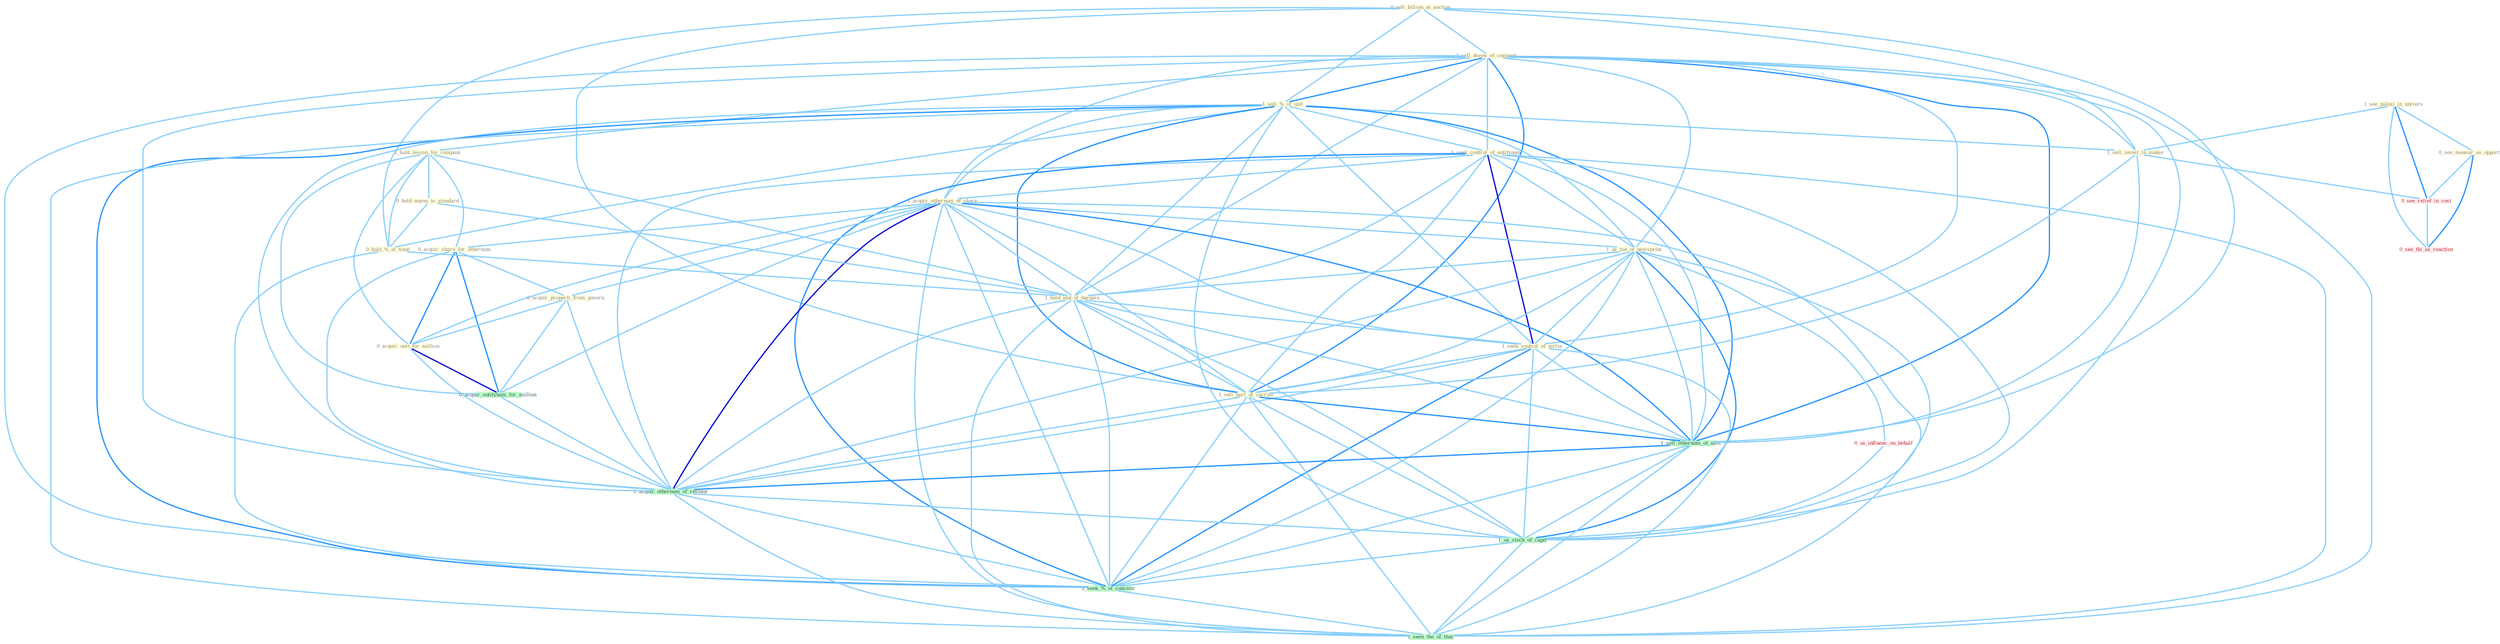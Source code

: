 Graph G{ 
    node
    [shape=polygon,style=filled,width=.5,height=.06,color="#BDFCC9",fixedsize=true,fontsize=4,
    fontcolor="#2f4f4f"];
    {node
    [color="#ffffe0", fontcolor="#8b7d6b"] "0_sell_billion_at_auction " "1_see_galaxi_in_univers " "1_sell_dozen_of_compani " "1_sell_%_of_unit " "1_hold_lesson_for_compani " "1_seek_control_of_entitynam " "1_acquir_othernum_of_share " "0_acquir_share_for_othernum " "1_us_ton_of_newsprint " "0_acquir_properti_from_govern " "0_hold_anyon_to_standard " "0_hold_%_at_time " "1_hold_end_of_bargain " "0_acquir_unit_for_million " "1_seek_control_of_airlin " "0_see_measur_as_opportun " "1_sell_invest_in_maker " "1_sell_part_of_carrier "}
{node [color="#fff0f5", fontcolor="#b22222"] "0_us_influenc_on_behalf " "0_see_relief_in_cost " "0_see_thi_as_reaction "}
edge [color="#B0E2FF"];

	"0_sell_billion_at_auction " -- "1_sell_dozen_of_compani " [w="1", color="#87cefa" ];
	"0_sell_billion_at_auction " -- "1_sell_%_of_unit " [w="1", color="#87cefa" ];
	"0_sell_billion_at_auction " -- "0_hold_%_at_time " [w="1", color="#87cefa" ];
	"0_sell_billion_at_auction " -- "1_sell_invest_in_maker " [w="1", color="#87cefa" ];
	"0_sell_billion_at_auction " -- "1_sell_part_of_carrier " [w="1", color="#87cefa" ];
	"0_sell_billion_at_auction " -- "1_sell_othernum_of_offic " [w="1", color="#87cefa" ];
	"1_see_galaxi_in_univers " -- "0_see_measur_as_opportun " [w="1", color="#87cefa" ];
	"1_see_galaxi_in_univers " -- "1_sell_invest_in_maker " [w="1", color="#87cefa" ];
	"1_see_galaxi_in_univers " -- "0_see_relief_in_cost " [w="2", color="#1e90ff" , len=0.8];
	"1_see_galaxi_in_univers " -- "0_see_thi_as_reaction " [w="1", color="#87cefa" ];
	"1_sell_dozen_of_compani " -- "1_sell_%_of_unit " [w="2", color="#1e90ff" , len=0.8];
	"1_sell_dozen_of_compani " -- "1_hold_lesson_for_compani " [w="1", color="#87cefa" ];
	"1_sell_dozen_of_compani " -- "1_seek_control_of_entitynam " [w="1", color="#87cefa" ];
	"1_sell_dozen_of_compani " -- "1_acquir_othernum_of_share " [w="1", color="#87cefa" ];
	"1_sell_dozen_of_compani " -- "1_us_ton_of_newsprint " [w="1", color="#87cefa" ];
	"1_sell_dozen_of_compani " -- "1_hold_end_of_bargain " [w="1", color="#87cefa" ];
	"1_sell_dozen_of_compani " -- "1_seek_control_of_airlin " [w="1", color="#87cefa" ];
	"1_sell_dozen_of_compani " -- "1_sell_invest_in_maker " [w="1", color="#87cefa" ];
	"1_sell_dozen_of_compani " -- "1_sell_part_of_carrier " [w="2", color="#1e90ff" , len=0.8];
	"1_sell_dozen_of_compani " -- "1_sell_othernum_of_offic " [w="2", color="#1e90ff" , len=0.8];
	"1_sell_dozen_of_compani " -- "1_acquir_othernum_of_restaur " [w="1", color="#87cefa" ];
	"1_sell_dozen_of_compani " -- "1_us_stock_of_capit " [w="1", color="#87cefa" ];
	"1_sell_dozen_of_compani " -- "1_seek_%_of_concern " [w="1", color="#87cefa" ];
	"1_sell_dozen_of_compani " -- "1_seen_the_of_that " [w="1", color="#87cefa" ];
	"1_sell_%_of_unit " -- "1_seek_control_of_entitynam " [w="1", color="#87cefa" ];
	"1_sell_%_of_unit " -- "1_acquir_othernum_of_share " [w="1", color="#87cefa" ];
	"1_sell_%_of_unit " -- "1_us_ton_of_newsprint " [w="1", color="#87cefa" ];
	"1_sell_%_of_unit " -- "0_hold_%_at_time " [w="1", color="#87cefa" ];
	"1_sell_%_of_unit " -- "1_hold_end_of_bargain " [w="1", color="#87cefa" ];
	"1_sell_%_of_unit " -- "1_seek_control_of_airlin " [w="1", color="#87cefa" ];
	"1_sell_%_of_unit " -- "1_sell_invest_in_maker " [w="1", color="#87cefa" ];
	"1_sell_%_of_unit " -- "1_sell_part_of_carrier " [w="2", color="#1e90ff" , len=0.8];
	"1_sell_%_of_unit " -- "1_sell_othernum_of_offic " [w="2", color="#1e90ff" , len=0.8];
	"1_sell_%_of_unit " -- "1_acquir_othernum_of_restaur " [w="1", color="#87cefa" ];
	"1_sell_%_of_unit " -- "1_us_stock_of_capit " [w="1", color="#87cefa" ];
	"1_sell_%_of_unit " -- "1_seek_%_of_concern " [w="2", color="#1e90ff" , len=0.8];
	"1_sell_%_of_unit " -- "1_seen_the_of_that " [w="1", color="#87cefa" ];
	"1_hold_lesson_for_compani " -- "0_acquir_share_for_othernum " [w="1", color="#87cefa" ];
	"1_hold_lesson_for_compani " -- "0_hold_anyon_to_standard " [w="1", color="#87cefa" ];
	"1_hold_lesson_for_compani " -- "0_hold_%_at_time " [w="1", color="#87cefa" ];
	"1_hold_lesson_for_compani " -- "1_hold_end_of_bargain " [w="1", color="#87cefa" ];
	"1_hold_lesson_for_compani " -- "0_acquir_unit_for_million " [w="1", color="#87cefa" ];
	"1_hold_lesson_for_compani " -- "0_acquir_entitynam_for_million " [w="1", color="#87cefa" ];
	"1_seek_control_of_entitynam " -- "1_acquir_othernum_of_share " [w="1", color="#87cefa" ];
	"1_seek_control_of_entitynam " -- "1_us_ton_of_newsprint " [w="1", color="#87cefa" ];
	"1_seek_control_of_entitynam " -- "1_hold_end_of_bargain " [w="1", color="#87cefa" ];
	"1_seek_control_of_entitynam " -- "1_seek_control_of_airlin " [w="3", color="#0000cd" , len=0.6];
	"1_seek_control_of_entitynam " -- "1_sell_part_of_carrier " [w="1", color="#87cefa" ];
	"1_seek_control_of_entitynam " -- "1_sell_othernum_of_offic " [w="1", color="#87cefa" ];
	"1_seek_control_of_entitynam " -- "1_acquir_othernum_of_restaur " [w="1", color="#87cefa" ];
	"1_seek_control_of_entitynam " -- "1_us_stock_of_capit " [w="1", color="#87cefa" ];
	"1_seek_control_of_entitynam " -- "1_seek_%_of_concern " [w="2", color="#1e90ff" , len=0.8];
	"1_seek_control_of_entitynam " -- "1_seen_the_of_that " [w="1", color="#87cefa" ];
	"1_acquir_othernum_of_share " -- "0_acquir_share_for_othernum " [w="1", color="#87cefa" ];
	"1_acquir_othernum_of_share " -- "1_us_ton_of_newsprint " [w="1", color="#87cefa" ];
	"1_acquir_othernum_of_share " -- "0_acquir_properti_from_govern " [w="1", color="#87cefa" ];
	"1_acquir_othernum_of_share " -- "1_hold_end_of_bargain " [w="1", color="#87cefa" ];
	"1_acquir_othernum_of_share " -- "0_acquir_unit_for_million " [w="1", color="#87cefa" ];
	"1_acquir_othernum_of_share " -- "1_seek_control_of_airlin " [w="1", color="#87cefa" ];
	"1_acquir_othernum_of_share " -- "1_sell_part_of_carrier " [w="1", color="#87cefa" ];
	"1_acquir_othernum_of_share " -- "0_acquir_entitynam_for_million " [w="1", color="#87cefa" ];
	"1_acquir_othernum_of_share " -- "1_sell_othernum_of_offic " [w="2", color="#1e90ff" , len=0.8];
	"1_acquir_othernum_of_share " -- "1_acquir_othernum_of_restaur " [w="3", color="#0000cd" , len=0.6];
	"1_acquir_othernum_of_share " -- "1_us_stock_of_capit " [w="1", color="#87cefa" ];
	"1_acquir_othernum_of_share " -- "1_seek_%_of_concern " [w="1", color="#87cefa" ];
	"1_acquir_othernum_of_share " -- "1_seen_the_of_that " [w="1", color="#87cefa" ];
	"0_acquir_share_for_othernum " -- "0_acquir_properti_from_govern " [w="1", color="#87cefa" ];
	"0_acquir_share_for_othernum " -- "0_acquir_unit_for_million " [w="2", color="#1e90ff" , len=0.8];
	"0_acquir_share_for_othernum " -- "0_acquir_entitynam_for_million " [w="2", color="#1e90ff" , len=0.8];
	"0_acquir_share_for_othernum " -- "1_acquir_othernum_of_restaur " [w="1", color="#87cefa" ];
	"1_us_ton_of_newsprint " -- "1_hold_end_of_bargain " [w="1", color="#87cefa" ];
	"1_us_ton_of_newsprint " -- "1_seek_control_of_airlin " [w="1", color="#87cefa" ];
	"1_us_ton_of_newsprint " -- "1_sell_part_of_carrier " [w="1", color="#87cefa" ];
	"1_us_ton_of_newsprint " -- "1_sell_othernum_of_offic " [w="1", color="#87cefa" ];
	"1_us_ton_of_newsprint " -- "0_us_influenc_on_behalf " [w="1", color="#87cefa" ];
	"1_us_ton_of_newsprint " -- "1_acquir_othernum_of_restaur " [w="1", color="#87cefa" ];
	"1_us_ton_of_newsprint " -- "1_us_stock_of_capit " [w="2", color="#1e90ff" , len=0.8];
	"1_us_ton_of_newsprint " -- "1_seek_%_of_concern " [w="1", color="#87cefa" ];
	"1_us_ton_of_newsprint " -- "1_seen_the_of_that " [w="1", color="#87cefa" ];
	"0_acquir_properti_from_govern " -- "0_acquir_unit_for_million " [w="1", color="#87cefa" ];
	"0_acquir_properti_from_govern " -- "0_acquir_entitynam_for_million " [w="1", color="#87cefa" ];
	"0_acquir_properti_from_govern " -- "1_acquir_othernum_of_restaur " [w="1", color="#87cefa" ];
	"0_hold_anyon_to_standard " -- "0_hold_%_at_time " [w="1", color="#87cefa" ];
	"0_hold_anyon_to_standard " -- "1_hold_end_of_bargain " [w="1", color="#87cefa" ];
	"0_hold_%_at_time " -- "1_hold_end_of_bargain " [w="1", color="#87cefa" ];
	"0_hold_%_at_time " -- "1_seek_%_of_concern " [w="1", color="#87cefa" ];
	"1_hold_end_of_bargain " -- "1_seek_control_of_airlin " [w="1", color="#87cefa" ];
	"1_hold_end_of_bargain " -- "1_sell_part_of_carrier " [w="1", color="#87cefa" ];
	"1_hold_end_of_bargain " -- "1_sell_othernum_of_offic " [w="1", color="#87cefa" ];
	"1_hold_end_of_bargain " -- "1_acquir_othernum_of_restaur " [w="1", color="#87cefa" ];
	"1_hold_end_of_bargain " -- "1_us_stock_of_capit " [w="1", color="#87cefa" ];
	"1_hold_end_of_bargain " -- "1_seek_%_of_concern " [w="1", color="#87cefa" ];
	"1_hold_end_of_bargain " -- "1_seen_the_of_that " [w="1", color="#87cefa" ];
	"0_acquir_unit_for_million " -- "0_acquir_entitynam_for_million " [w="3", color="#0000cd" , len=0.6];
	"0_acquir_unit_for_million " -- "1_acquir_othernum_of_restaur " [w="1", color="#87cefa" ];
	"1_seek_control_of_airlin " -- "1_sell_part_of_carrier " [w="1", color="#87cefa" ];
	"1_seek_control_of_airlin " -- "1_sell_othernum_of_offic " [w="1", color="#87cefa" ];
	"1_seek_control_of_airlin " -- "1_acquir_othernum_of_restaur " [w="1", color="#87cefa" ];
	"1_seek_control_of_airlin " -- "1_us_stock_of_capit " [w="1", color="#87cefa" ];
	"1_seek_control_of_airlin " -- "1_seek_%_of_concern " [w="2", color="#1e90ff" , len=0.8];
	"1_seek_control_of_airlin " -- "1_seen_the_of_that " [w="1", color="#87cefa" ];
	"0_see_measur_as_opportun " -- "0_see_relief_in_cost " [w="1", color="#87cefa" ];
	"0_see_measur_as_opportun " -- "0_see_thi_as_reaction " [w="2", color="#1e90ff" , len=0.8];
	"1_sell_invest_in_maker " -- "1_sell_part_of_carrier " [w="1", color="#87cefa" ];
	"1_sell_invest_in_maker " -- "1_sell_othernum_of_offic " [w="1", color="#87cefa" ];
	"1_sell_invest_in_maker " -- "0_see_relief_in_cost " [w="1", color="#87cefa" ];
	"1_sell_part_of_carrier " -- "1_sell_othernum_of_offic " [w="2", color="#1e90ff" , len=0.8];
	"1_sell_part_of_carrier " -- "1_acquir_othernum_of_restaur " [w="1", color="#87cefa" ];
	"1_sell_part_of_carrier " -- "1_us_stock_of_capit " [w="1", color="#87cefa" ];
	"1_sell_part_of_carrier " -- "1_seek_%_of_concern " [w="1", color="#87cefa" ];
	"1_sell_part_of_carrier " -- "1_seen_the_of_that " [w="1", color="#87cefa" ];
	"0_acquir_entitynam_for_million " -- "1_acquir_othernum_of_restaur " [w="1", color="#87cefa" ];
	"1_sell_othernum_of_offic " -- "1_acquir_othernum_of_restaur " [w="2", color="#1e90ff" , len=0.8];
	"1_sell_othernum_of_offic " -- "1_us_stock_of_capit " [w="1", color="#87cefa" ];
	"1_sell_othernum_of_offic " -- "1_seek_%_of_concern " [w="1", color="#87cefa" ];
	"1_sell_othernum_of_offic " -- "1_seen_the_of_that " [w="1", color="#87cefa" ];
	"0_us_influenc_on_behalf " -- "1_us_stock_of_capit " [w="1", color="#87cefa" ];
	"0_see_relief_in_cost " -- "0_see_thi_as_reaction " [w="1", color="#87cefa" ];
	"1_acquir_othernum_of_restaur " -- "1_us_stock_of_capit " [w="1", color="#87cefa" ];
	"1_acquir_othernum_of_restaur " -- "1_seek_%_of_concern " [w="1", color="#87cefa" ];
	"1_acquir_othernum_of_restaur " -- "1_seen_the_of_that " [w="1", color="#87cefa" ];
	"1_us_stock_of_capit " -- "1_seek_%_of_concern " [w="1", color="#87cefa" ];
	"1_us_stock_of_capit " -- "1_seen_the_of_that " [w="1", color="#87cefa" ];
	"1_seek_%_of_concern " -- "1_seen_the_of_that " [w="1", color="#87cefa" ];
}